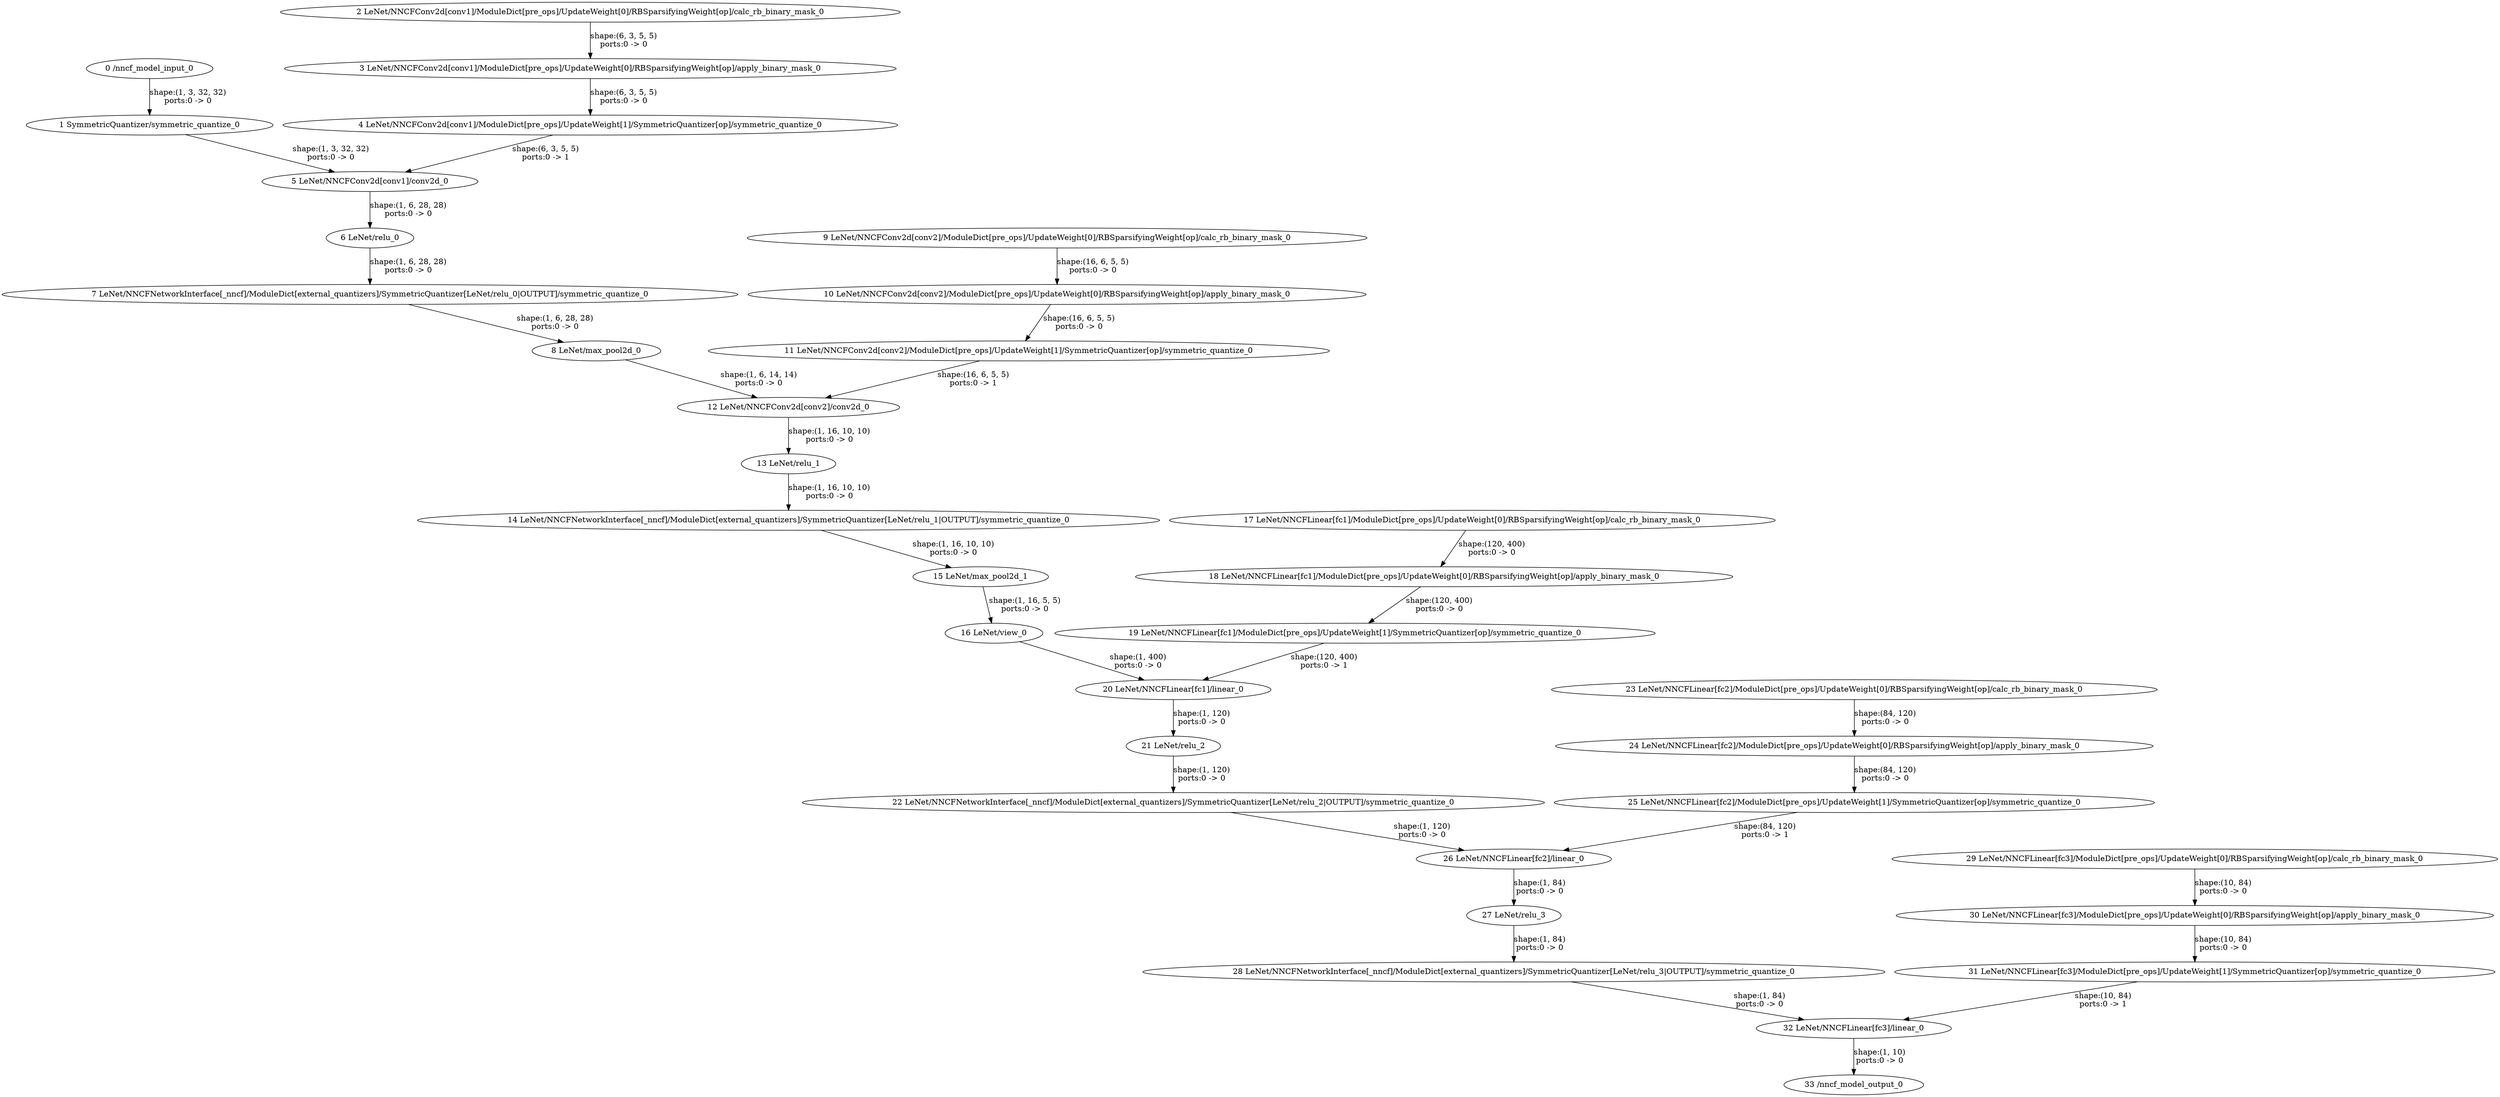 strict digraph  {
"0 /nncf_model_input_0" [id=0, type=nncf_model_input];
"1 SymmetricQuantizer/symmetric_quantize_0" [id=1, type=symmetric_quantize];
"2 LeNet/NNCFConv2d[conv1]/ModuleDict[pre_ops]/UpdateWeight[0]/RBSparsifyingWeight[op]/calc_rb_binary_mask_0" [id=2, type=calc_rb_binary_mask];
"3 LeNet/NNCFConv2d[conv1]/ModuleDict[pre_ops]/UpdateWeight[0]/RBSparsifyingWeight[op]/apply_binary_mask_0" [id=3, type=apply_binary_mask];
"4 LeNet/NNCFConv2d[conv1]/ModuleDict[pre_ops]/UpdateWeight[1]/SymmetricQuantizer[op]/symmetric_quantize_0" [id=4, type=symmetric_quantize];
"5 LeNet/NNCFConv2d[conv1]/conv2d_0" [id=5, type=conv2d];
"6 LeNet/relu_0" [id=6, type=relu];
"7 LeNet/NNCFNetworkInterface[_nncf]/ModuleDict[external_quantizers]/SymmetricQuantizer[LeNet/relu_0|OUTPUT]/symmetric_quantize_0" [id=7, type=symmetric_quantize];
"8 LeNet/max_pool2d_0" [id=8, type=max_pool2d];
"9 LeNet/NNCFConv2d[conv2]/ModuleDict[pre_ops]/UpdateWeight[0]/RBSparsifyingWeight[op]/calc_rb_binary_mask_0" [id=9, type=calc_rb_binary_mask];
"10 LeNet/NNCFConv2d[conv2]/ModuleDict[pre_ops]/UpdateWeight[0]/RBSparsifyingWeight[op]/apply_binary_mask_0" [id=10, type=apply_binary_mask];
"11 LeNet/NNCFConv2d[conv2]/ModuleDict[pre_ops]/UpdateWeight[1]/SymmetricQuantizer[op]/symmetric_quantize_0" [id=11, type=symmetric_quantize];
"12 LeNet/NNCFConv2d[conv2]/conv2d_0" [id=12, type=conv2d];
"13 LeNet/relu_1" [id=13, type=relu];
"14 LeNet/NNCFNetworkInterface[_nncf]/ModuleDict[external_quantizers]/SymmetricQuantizer[LeNet/relu_1|OUTPUT]/symmetric_quantize_0" [id=14, type=symmetric_quantize];
"15 LeNet/max_pool2d_1" [id=15, type=max_pool2d];
"16 LeNet/view_0" [id=16, type=view];
"17 LeNet/NNCFLinear[fc1]/ModuleDict[pre_ops]/UpdateWeight[0]/RBSparsifyingWeight[op]/calc_rb_binary_mask_0" [id=17, type=calc_rb_binary_mask];
"18 LeNet/NNCFLinear[fc1]/ModuleDict[pre_ops]/UpdateWeight[0]/RBSparsifyingWeight[op]/apply_binary_mask_0" [id=18, type=apply_binary_mask];
"19 LeNet/NNCFLinear[fc1]/ModuleDict[pre_ops]/UpdateWeight[1]/SymmetricQuantizer[op]/symmetric_quantize_0" [id=19, type=symmetric_quantize];
"20 LeNet/NNCFLinear[fc1]/linear_0" [id=20, type=linear];
"21 LeNet/relu_2" [id=21, type=relu];
"22 LeNet/NNCFNetworkInterface[_nncf]/ModuleDict[external_quantizers]/SymmetricQuantizer[LeNet/relu_2|OUTPUT]/symmetric_quantize_0" [id=22, type=symmetric_quantize];
"23 LeNet/NNCFLinear[fc2]/ModuleDict[pre_ops]/UpdateWeight[0]/RBSparsifyingWeight[op]/calc_rb_binary_mask_0" [id=23, type=calc_rb_binary_mask];
"24 LeNet/NNCFLinear[fc2]/ModuleDict[pre_ops]/UpdateWeight[0]/RBSparsifyingWeight[op]/apply_binary_mask_0" [id=24, type=apply_binary_mask];
"25 LeNet/NNCFLinear[fc2]/ModuleDict[pre_ops]/UpdateWeight[1]/SymmetricQuantizer[op]/symmetric_quantize_0" [id=25, type=symmetric_quantize];
"26 LeNet/NNCFLinear[fc2]/linear_0" [id=26, type=linear];
"27 LeNet/relu_3" [id=27, type=relu];
"28 LeNet/NNCFNetworkInterface[_nncf]/ModuleDict[external_quantizers]/SymmetricQuantizer[LeNet/relu_3|OUTPUT]/symmetric_quantize_0" [id=28, type=symmetric_quantize];
"29 LeNet/NNCFLinear[fc3]/ModuleDict[pre_ops]/UpdateWeight[0]/RBSparsifyingWeight[op]/calc_rb_binary_mask_0" [id=29, type=calc_rb_binary_mask];
"30 LeNet/NNCFLinear[fc3]/ModuleDict[pre_ops]/UpdateWeight[0]/RBSparsifyingWeight[op]/apply_binary_mask_0" [id=30, type=apply_binary_mask];
"31 LeNet/NNCFLinear[fc3]/ModuleDict[pre_ops]/UpdateWeight[1]/SymmetricQuantizer[op]/symmetric_quantize_0" [id=31, type=symmetric_quantize];
"32 LeNet/NNCFLinear[fc3]/linear_0" [id=32, type=linear];
"33 /nncf_model_output_0" [id=33, type=nncf_model_output];
"0 /nncf_model_input_0" -> "1 SymmetricQuantizer/symmetric_quantize_0"  [label="shape:(1, 3, 32, 32)\nports:0 -> 0", style=solid];
"1 SymmetricQuantizer/symmetric_quantize_0" -> "5 LeNet/NNCFConv2d[conv1]/conv2d_0"  [label="shape:(1, 3, 32, 32)\nports:0 -> 0", style=solid];
"2 LeNet/NNCFConv2d[conv1]/ModuleDict[pre_ops]/UpdateWeight[0]/RBSparsifyingWeight[op]/calc_rb_binary_mask_0" -> "3 LeNet/NNCFConv2d[conv1]/ModuleDict[pre_ops]/UpdateWeight[0]/RBSparsifyingWeight[op]/apply_binary_mask_0"  [label="shape:(6, 3, 5, 5)\nports:0 -> 0", style=solid];
"3 LeNet/NNCFConv2d[conv1]/ModuleDict[pre_ops]/UpdateWeight[0]/RBSparsifyingWeight[op]/apply_binary_mask_0" -> "4 LeNet/NNCFConv2d[conv1]/ModuleDict[pre_ops]/UpdateWeight[1]/SymmetricQuantizer[op]/symmetric_quantize_0"  [label="shape:(6, 3, 5, 5)\nports:0 -> 0", style=solid];
"4 LeNet/NNCFConv2d[conv1]/ModuleDict[pre_ops]/UpdateWeight[1]/SymmetricQuantizer[op]/symmetric_quantize_0" -> "5 LeNet/NNCFConv2d[conv1]/conv2d_0"  [label="shape:(6, 3, 5, 5)\nports:0 -> 1", style=solid];
"5 LeNet/NNCFConv2d[conv1]/conv2d_0" -> "6 LeNet/relu_0"  [label="shape:(1, 6, 28, 28)\nports:0 -> 0", style=solid];
"6 LeNet/relu_0" -> "7 LeNet/NNCFNetworkInterface[_nncf]/ModuleDict[external_quantizers]/SymmetricQuantizer[LeNet/relu_0|OUTPUT]/symmetric_quantize_0"  [label="shape:(1, 6, 28, 28)\nports:0 -> 0", style=solid];
"7 LeNet/NNCFNetworkInterface[_nncf]/ModuleDict[external_quantizers]/SymmetricQuantizer[LeNet/relu_0|OUTPUT]/symmetric_quantize_0" -> "8 LeNet/max_pool2d_0"  [label="shape:(1, 6, 28, 28)\nports:0 -> 0", style=solid];
"8 LeNet/max_pool2d_0" -> "12 LeNet/NNCFConv2d[conv2]/conv2d_0"  [label="shape:(1, 6, 14, 14)\nports:0 -> 0", style=solid];
"9 LeNet/NNCFConv2d[conv2]/ModuleDict[pre_ops]/UpdateWeight[0]/RBSparsifyingWeight[op]/calc_rb_binary_mask_0" -> "10 LeNet/NNCFConv2d[conv2]/ModuleDict[pre_ops]/UpdateWeight[0]/RBSparsifyingWeight[op]/apply_binary_mask_0"  [label="shape:(16, 6, 5, 5)\nports:0 -> 0", style=solid];
"10 LeNet/NNCFConv2d[conv2]/ModuleDict[pre_ops]/UpdateWeight[0]/RBSparsifyingWeight[op]/apply_binary_mask_0" -> "11 LeNet/NNCFConv2d[conv2]/ModuleDict[pre_ops]/UpdateWeight[1]/SymmetricQuantizer[op]/symmetric_quantize_0"  [label="shape:(16, 6, 5, 5)\nports:0 -> 0", style=solid];
"11 LeNet/NNCFConv2d[conv2]/ModuleDict[pre_ops]/UpdateWeight[1]/SymmetricQuantizer[op]/symmetric_quantize_0" -> "12 LeNet/NNCFConv2d[conv2]/conv2d_0"  [label="shape:(16, 6, 5, 5)\nports:0 -> 1", style=solid];
"12 LeNet/NNCFConv2d[conv2]/conv2d_0" -> "13 LeNet/relu_1"  [label="shape:(1, 16, 10, 10)\nports:0 -> 0", style=solid];
"13 LeNet/relu_1" -> "14 LeNet/NNCFNetworkInterface[_nncf]/ModuleDict[external_quantizers]/SymmetricQuantizer[LeNet/relu_1|OUTPUT]/symmetric_quantize_0"  [label="shape:(1, 16, 10, 10)\nports:0 -> 0", style=solid];
"14 LeNet/NNCFNetworkInterface[_nncf]/ModuleDict[external_quantizers]/SymmetricQuantizer[LeNet/relu_1|OUTPUT]/symmetric_quantize_0" -> "15 LeNet/max_pool2d_1"  [label="shape:(1, 16, 10, 10)\nports:0 -> 0", style=solid];
"15 LeNet/max_pool2d_1" -> "16 LeNet/view_0"  [label="shape:(1, 16, 5, 5)\nports:0 -> 0", style=solid];
"16 LeNet/view_0" -> "20 LeNet/NNCFLinear[fc1]/linear_0"  [label="shape:(1, 400)\nports:0 -> 0", style=solid];
"17 LeNet/NNCFLinear[fc1]/ModuleDict[pre_ops]/UpdateWeight[0]/RBSparsifyingWeight[op]/calc_rb_binary_mask_0" -> "18 LeNet/NNCFLinear[fc1]/ModuleDict[pre_ops]/UpdateWeight[0]/RBSparsifyingWeight[op]/apply_binary_mask_0"  [label="shape:(120, 400)\nports:0 -> 0", style=solid];
"18 LeNet/NNCFLinear[fc1]/ModuleDict[pre_ops]/UpdateWeight[0]/RBSparsifyingWeight[op]/apply_binary_mask_0" -> "19 LeNet/NNCFLinear[fc1]/ModuleDict[pre_ops]/UpdateWeight[1]/SymmetricQuantizer[op]/symmetric_quantize_0"  [label="shape:(120, 400)\nports:0 -> 0", style=solid];
"19 LeNet/NNCFLinear[fc1]/ModuleDict[pre_ops]/UpdateWeight[1]/SymmetricQuantizer[op]/symmetric_quantize_0" -> "20 LeNet/NNCFLinear[fc1]/linear_0"  [label="shape:(120, 400)\nports:0 -> 1", style=solid];
"20 LeNet/NNCFLinear[fc1]/linear_0" -> "21 LeNet/relu_2"  [label="shape:(1, 120)\nports:0 -> 0", style=solid];
"21 LeNet/relu_2" -> "22 LeNet/NNCFNetworkInterface[_nncf]/ModuleDict[external_quantizers]/SymmetricQuantizer[LeNet/relu_2|OUTPUT]/symmetric_quantize_0"  [label="shape:(1, 120)\nports:0 -> 0", style=solid];
"22 LeNet/NNCFNetworkInterface[_nncf]/ModuleDict[external_quantizers]/SymmetricQuantizer[LeNet/relu_2|OUTPUT]/symmetric_quantize_0" -> "26 LeNet/NNCFLinear[fc2]/linear_0"  [label="shape:(1, 120)\nports:0 -> 0", style=solid];
"23 LeNet/NNCFLinear[fc2]/ModuleDict[pre_ops]/UpdateWeight[0]/RBSparsifyingWeight[op]/calc_rb_binary_mask_0" -> "24 LeNet/NNCFLinear[fc2]/ModuleDict[pre_ops]/UpdateWeight[0]/RBSparsifyingWeight[op]/apply_binary_mask_0"  [label="shape:(84, 120)\nports:0 -> 0", style=solid];
"24 LeNet/NNCFLinear[fc2]/ModuleDict[pre_ops]/UpdateWeight[0]/RBSparsifyingWeight[op]/apply_binary_mask_0" -> "25 LeNet/NNCFLinear[fc2]/ModuleDict[pre_ops]/UpdateWeight[1]/SymmetricQuantizer[op]/symmetric_quantize_0"  [label="shape:(84, 120)\nports:0 -> 0", style=solid];
"25 LeNet/NNCFLinear[fc2]/ModuleDict[pre_ops]/UpdateWeight[1]/SymmetricQuantizer[op]/symmetric_quantize_0" -> "26 LeNet/NNCFLinear[fc2]/linear_0"  [label="shape:(84, 120)\nports:0 -> 1", style=solid];
"26 LeNet/NNCFLinear[fc2]/linear_0" -> "27 LeNet/relu_3"  [label="shape:(1, 84)\nports:0 -> 0", style=solid];
"27 LeNet/relu_3" -> "28 LeNet/NNCFNetworkInterface[_nncf]/ModuleDict[external_quantizers]/SymmetricQuantizer[LeNet/relu_3|OUTPUT]/symmetric_quantize_0"  [label="shape:(1, 84)\nports:0 -> 0", style=solid];
"28 LeNet/NNCFNetworkInterface[_nncf]/ModuleDict[external_quantizers]/SymmetricQuantizer[LeNet/relu_3|OUTPUT]/symmetric_quantize_0" -> "32 LeNet/NNCFLinear[fc3]/linear_0"  [label="shape:(1, 84)\nports:0 -> 0", style=solid];
"29 LeNet/NNCFLinear[fc3]/ModuleDict[pre_ops]/UpdateWeight[0]/RBSparsifyingWeight[op]/calc_rb_binary_mask_0" -> "30 LeNet/NNCFLinear[fc3]/ModuleDict[pre_ops]/UpdateWeight[0]/RBSparsifyingWeight[op]/apply_binary_mask_0"  [label="shape:(10, 84)\nports:0 -> 0", style=solid];
"30 LeNet/NNCFLinear[fc3]/ModuleDict[pre_ops]/UpdateWeight[0]/RBSparsifyingWeight[op]/apply_binary_mask_0" -> "31 LeNet/NNCFLinear[fc3]/ModuleDict[pre_ops]/UpdateWeight[1]/SymmetricQuantizer[op]/symmetric_quantize_0"  [label="shape:(10, 84)\nports:0 -> 0", style=solid];
"31 LeNet/NNCFLinear[fc3]/ModuleDict[pre_ops]/UpdateWeight[1]/SymmetricQuantizer[op]/symmetric_quantize_0" -> "32 LeNet/NNCFLinear[fc3]/linear_0"  [label="shape:(10, 84)\nports:0 -> 1", style=solid];
"32 LeNet/NNCFLinear[fc3]/linear_0" -> "33 /nncf_model_output_0"  [label="shape:(1, 10)\nports:0 -> 0", style=solid];
}
